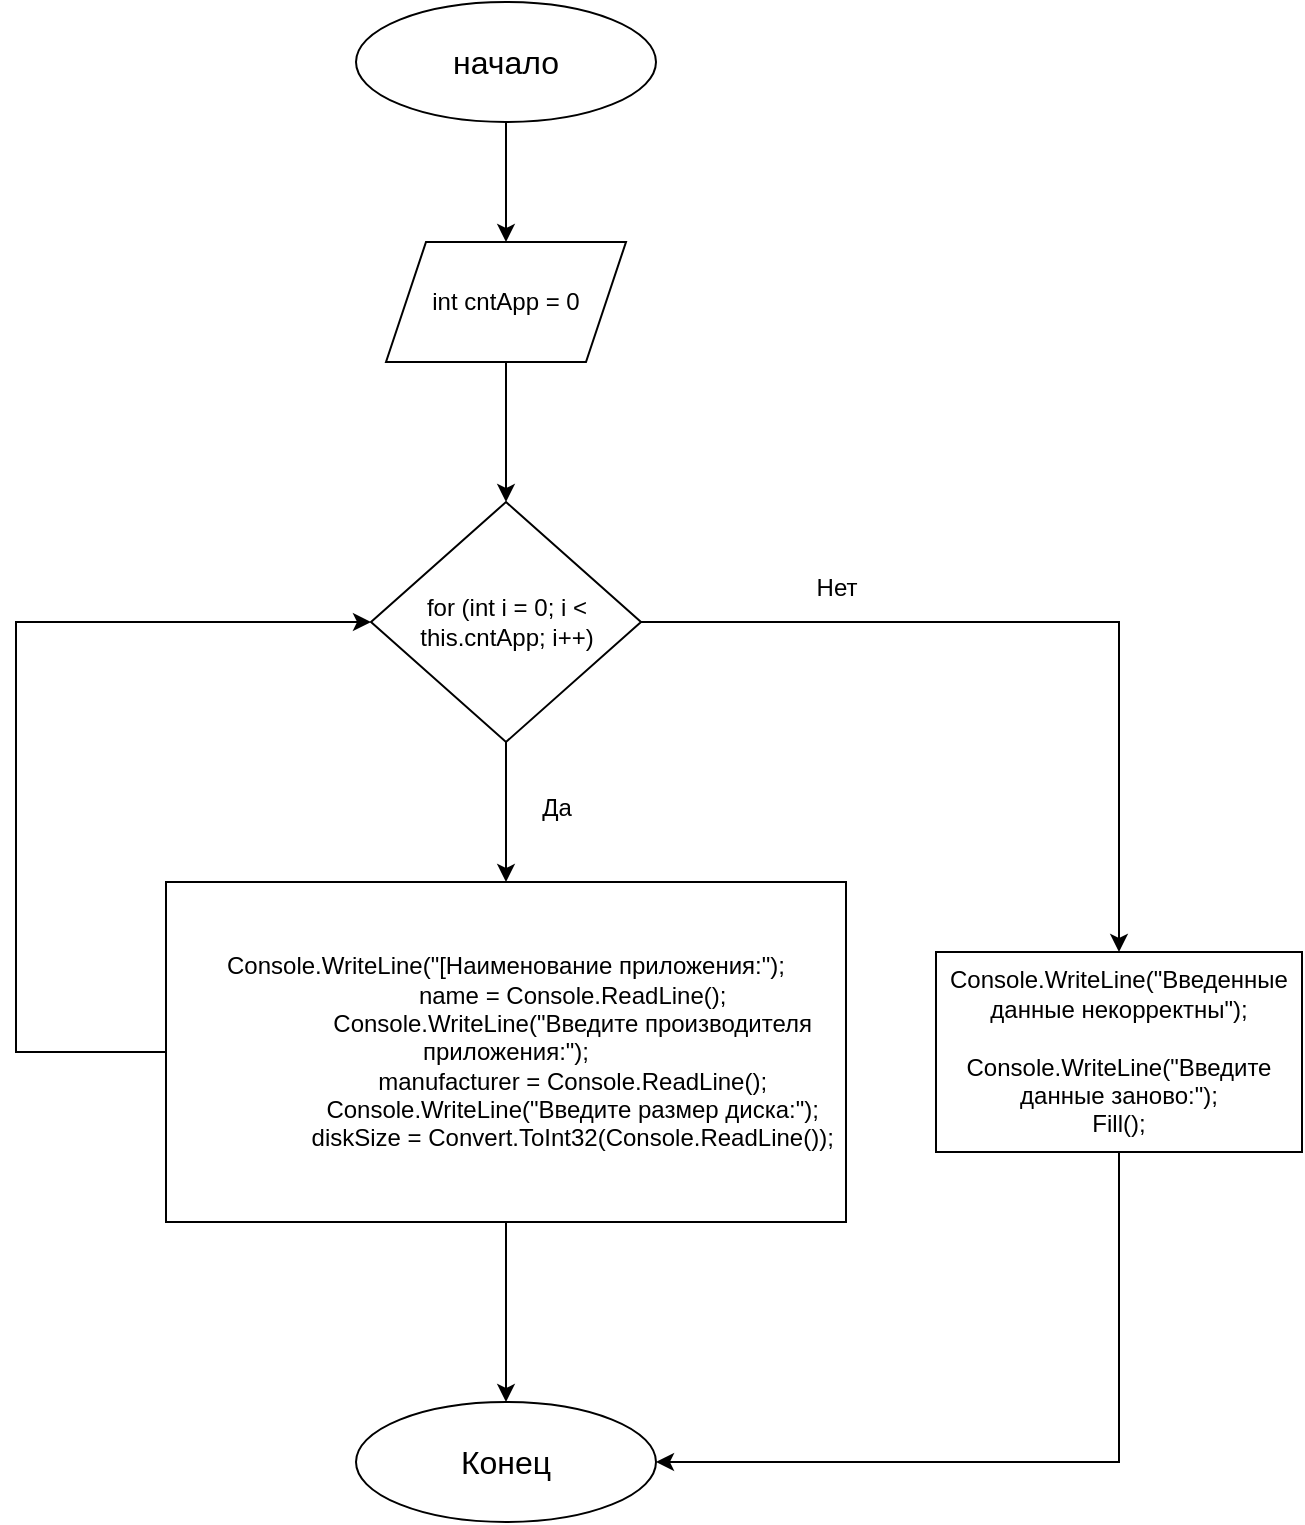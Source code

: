 <mxfile version="21.1.9" type="device">
  <diagram name="Страница 1" id="35eWoQg29HjcCuD1qPYp">
    <mxGraphModel dx="1434" dy="796" grid="1" gridSize="10" guides="1" tooltips="1" connect="1" arrows="1" fold="1" page="1" pageScale="1" pageWidth="827" pageHeight="1169" math="0" shadow="0">
      <root>
        <mxCell id="0" />
        <mxCell id="1" parent="0" />
        <mxCell id="Bey1hV8-j6eO8iRAEjWM-1" value="&lt;font style=&quot;font-size: 16px;&quot;&gt;начало&lt;/font&gt;" style="ellipse;whiteSpace=wrap;html=1;" vertex="1" parent="1">
          <mxGeometry x="310" y="50" width="150" height="60" as="geometry" />
        </mxCell>
        <mxCell id="Bey1hV8-j6eO8iRAEjWM-2" value="" style="endArrow=classic;html=1;rounded=0;exitX=0.5;exitY=1;exitDx=0;exitDy=0;" edge="1" parent="1" source="Bey1hV8-j6eO8iRAEjWM-1">
          <mxGeometry width="50" height="50" relative="1" as="geometry">
            <mxPoint x="390" y="430" as="sourcePoint" />
            <mxPoint x="385" y="170" as="targetPoint" />
          </mxGeometry>
        </mxCell>
        <mxCell id="Bey1hV8-j6eO8iRAEjWM-3" value="int cntApp = 0" style="shape=parallelogram;perimeter=parallelogramPerimeter;whiteSpace=wrap;html=1;fixedSize=1;" vertex="1" parent="1">
          <mxGeometry x="325" y="170" width="120" height="60" as="geometry" />
        </mxCell>
        <mxCell id="Bey1hV8-j6eO8iRAEjWM-4" value="" style="endArrow=classic;html=1;rounded=0;exitX=0.5;exitY=1;exitDx=0;exitDy=0;" edge="1" parent="1" source="Bey1hV8-j6eO8iRAEjWM-3">
          <mxGeometry width="50" height="50" relative="1" as="geometry">
            <mxPoint x="380" y="240" as="sourcePoint" />
            <mxPoint x="385" y="300" as="targetPoint" />
          </mxGeometry>
        </mxCell>
        <mxCell id="Bey1hV8-j6eO8iRAEjWM-15" style="edgeStyle=orthogonalEdgeStyle;rounded=0;orthogonalLoop=1;jettySize=auto;html=1;exitX=0.5;exitY=1;exitDx=0;exitDy=0;entryX=0.5;entryY=0;entryDx=0;entryDy=0;" edge="1" parent="1" source="Bey1hV8-j6eO8iRAEjWM-5" target="Bey1hV8-j6eO8iRAEjWM-14">
          <mxGeometry relative="1" as="geometry" />
        </mxCell>
        <mxCell id="Bey1hV8-j6eO8iRAEjWM-5" value="&lt;div&gt;Console.WriteLine(&quot;[Наименование приложения:&quot;);&lt;/div&gt;&lt;div&gt;&amp;nbsp; &amp;nbsp; &amp;nbsp; &amp;nbsp; &amp;nbsp; &amp;nbsp; &amp;nbsp; &amp;nbsp; &amp;nbsp; &amp;nbsp; name = Console.ReadLine();&lt;/div&gt;&lt;div&gt;&amp;nbsp; &amp;nbsp; &amp;nbsp; &amp;nbsp; &amp;nbsp; &amp;nbsp; &amp;nbsp; &amp;nbsp; &amp;nbsp; &amp;nbsp; Console.WriteLine(&quot;Введите производителя приложения:&quot;);&lt;/div&gt;&lt;div&gt;&amp;nbsp; &amp;nbsp; &amp;nbsp; &amp;nbsp; &amp;nbsp; &amp;nbsp; &amp;nbsp; &amp;nbsp; &amp;nbsp; &amp;nbsp; manufacturer = Console.ReadLine();&lt;/div&gt;&lt;div&gt;&amp;nbsp; &amp;nbsp; &amp;nbsp; &amp;nbsp; &amp;nbsp; &amp;nbsp; &amp;nbsp; &amp;nbsp; &amp;nbsp; &amp;nbsp; Console.WriteLine(&quot;Введите размер диска:&quot;);&lt;/div&gt;&lt;div&gt;&amp;nbsp; &amp;nbsp; &amp;nbsp; &amp;nbsp; &amp;nbsp; &amp;nbsp; &amp;nbsp; &amp;nbsp; &amp;nbsp; &amp;nbsp; diskSize = Convert.ToInt32(Console.ReadLine());&lt;/div&gt;" style="rounded=0;whiteSpace=wrap;html=1;" vertex="1" parent="1">
          <mxGeometry x="215" y="490" width="340" height="170" as="geometry" />
        </mxCell>
        <mxCell id="Bey1hV8-j6eO8iRAEjWM-11" style="edgeStyle=orthogonalEdgeStyle;rounded=0;orthogonalLoop=1;jettySize=auto;html=1;exitX=1;exitY=0.5;exitDx=0;exitDy=0;entryX=0.5;entryY=0;entryDx=0;entryDy=0;" edge="1" parent="1" source="Bey1hV8-j6eO8iRAEjWM-6" target="Bey1hV8-j6eO8iRAEjWM-12">
          <mxGeometry relative="1" as="geometry">
            <mxPoint x="660" y="430" as="targetPoint" />
          </mxGeometry>
        </mxCell>
        <mxCell id="Bey1hV8-j6eO8iRAEjWM-6" value="for (int i = 0; i &amp;lt; this.cntApp; i++)" style="rhombus;whiteSpace=wrap;html=1;" vertex="1" parent="1">
          <mxGeometry x="317.5" y="300" width="135" height="120" as="geometry" />
        </mxCell>
        <mxCell id="Bey1hV8-j6eO8iRAEjWM-7" value="" style="endArrow=classic;html=1;rounded=0;exitX=0.5;exitY=1;exitDx=0;exitDy=0;entryX=0.5;entryY=0;entryDx=0;entryDy=0;" edge="1" parent="1" source="Bey1hV8-j6eO8iRAEjWM-6" target="Bey1hV8-j6eO8iRAEjWM-5">
          <mxGeometry width="50" height="50" relative="1" as="geometry">
            <mxPoint x="380" y="430" as="sourcePoint" />
            <mxPoint x="380" y="480" as="targetPoint" />
          </mxGeometry>
        </mxCell>
        <mxCell id="Bey1hV8-j6eO8iRAEjWM-9" value="" style="endArrow=classic;html=1;rounded=0;exitX=0;exitY=0.5;exitDx=0;exitDy=0;entryX=0;entryY=0.5;entryDx=0;entryDy=0;edgeStyle=orthogonalEdgeStyle;" edge="1" parent="1" source="Bey1hV8-j6eO8iRAEjWM-5" target="Bey1hV8-j6eO8iRAEjWM-6">
          <mxGeometry width="50" height="50" relative="1" as="geometry">
            <mxPoint x="150" y="560" as="sourcePoint" />
            <mxPoint x="150" y="630" as="targetPoint" />
            <Array as="points">
              <mxPoint x="140" y="575" />
              <mxPoint x="140" y="360" />
            </Array>
          </mxGeometry>
        </mxCell>
        <mxCell id="Bey1hV8-j6eO8iRAEjWM-10" value="Да" style="text;html=1;align=center;verticalAlign=middle;resizable=0;points=[];autosize=1;strokeColor=none;fillColor=none;" vertex="1" parent="1">
          <mxGeometry x="390" y="438" width="40" height="30" as="geometry" />
        </mxCell>
        <mxCell id="Bey1hV8-j6eO8iRAEjWM-16" style="edgeStyle=orthogonalEdgeStyle;rounded=0;orthogonalLoop=1;jettySize=auto;html=1;exitX=0.5;exitY=1;exitDx=0;exitDy=0;entryX=1;entryY=0.5;entryDx=0;entryDy=0;" edge="1" parent="1" source="Bey1hV8-j6eO8iRAEjWM-12" target="Bey1hV8-j6eO8iRAEjWM-14">
          <mxGeometry relative="1" as="geometry" />
        </mxCell>
        <mxCell id="Bey1hV8-j6eO8iRAEjWM-12" value="&lt;div&gt;Console.WriteLine(&quot;Введенные данные некорректны&quot;);&lt;/div&gt;&lt;div&gt;&amp;nbsp; &amp;nbsp; &amp;nbsp; &amp;nbsp; &amp;nbsp; &amp;nbsp; &amp;nbsp; &amp;nbsp; Console.WriteLine(&quot;Введите данные заново:&quot;);&lt;/div&gt;&lt;div&gt;Fill();&lt;br&gt;&lt;/div&gt;" style="rounded=0;whiteSpace=wrap;html=1;" vertex="1" parent="1">
          <mxGeometry x="600" y="525" width="183" height="100" as="geometry" />
        </mxCell>
        <mxCell id="Bey1hV8-j6eO8iRAEjWM-13" value="Нет" style="text;html=1;align=center;verticalAlign=middle;resizable=0;points=[];autosize=1;strokeColor=none;fillColor=none;" vertex="1" parent="1">
          <mxGeometry x="530" y="328" width="40" height="30" as="geometry" />
        </mxCell>
        <mxCell id="Bey1hV8-j6eO8iRAEjWM-14" value="&lt;font style=&quot;font-size: 16px;&quot;&gt;Конец&lt;/font&gt;" style="ellipse;whiteSpace=wrap;html=1;" vertex="1" parent="1">
          <mxGeometry x="310" y="750" width="150" height="60" as="geometry" />
        </mxCell>
      </root>
    </mxGraphModel>
  </diagram>
</mxfile>
